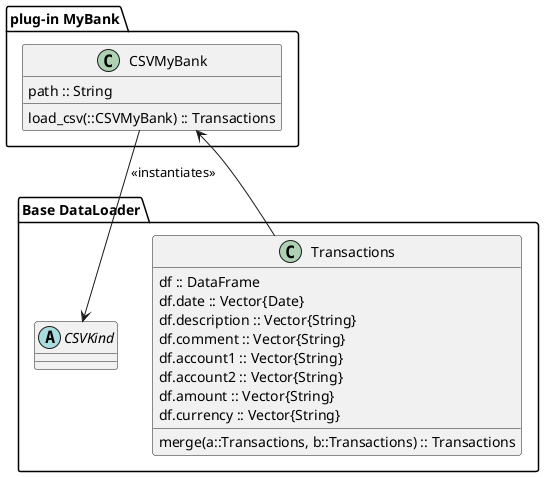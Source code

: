 @startuml

package "plug-in MyBank" {
    class CSVMyBank {
        path :: String

        load_csv(::CSVMyBank) :: Transactions
    }
}

package "Base DataLoader" {

    abstract class CSVKind

    class Transactions {
        df :: DataFrame 
        df.date :: Vector{Date}
        df.description :: Vector{String}
        df.comment :: Vector{String}
        df.account1 :: Vector{String}
        df.account2 :: Vector{String}
        df.amount :: Vector{String}
        df.currency :: Vector{String}

        merge(a::Transactions, b::Transactions) :: Transactions
    }
}


CSVMyBank --> CSVKind : << instantiates >>
Transactions --> CSVMyBank

@enduml